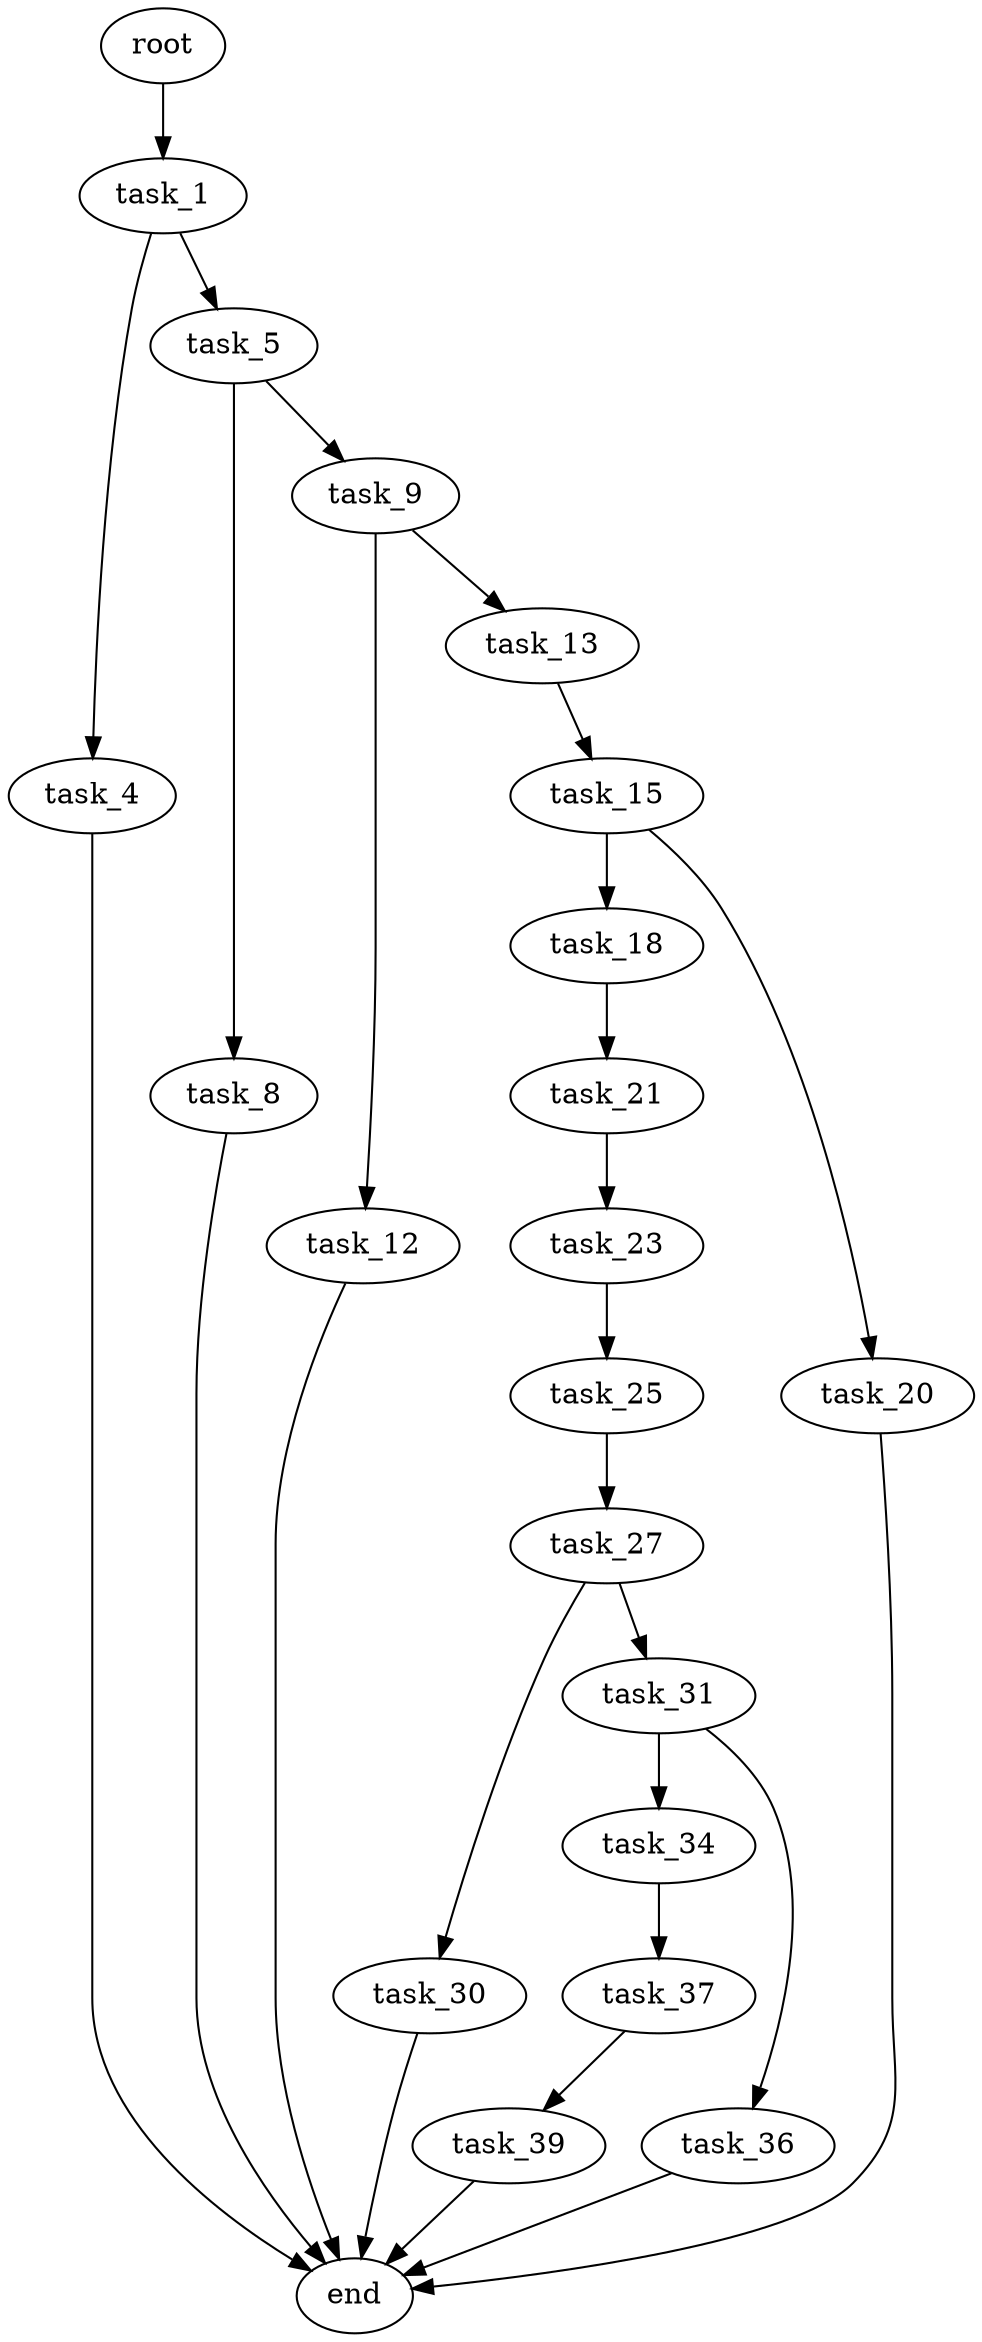 digraph G {
  root [size="0.000000"];
  task_1 [size="222404144419.000000"];
  task_4 [size="782757789696.000000"];
  task_5 [size="8589934592.000000"];
  task_8 [size="819256191652.000000"];
  task_9 [size="8589934592.000000"];
  task_12 [size="2261012542.000000"];
  task_13 [size="231928233984.000000"];
  task_15 [size="134217728000.000000"];
  task_18 [size="1073741824000.000000"];
  task_20 [size="861219974135.000000"];
  task_21 [size="22209025528.000000"];
  task_23 [size="368293445632.000000"];
  task_25 [size="231928233984.000000"];
  task_27 [size="642100836861.000000"];
  task_30 [size="549755813888.000000"];
  task_31 [size="368293445632.000000"];
  task_34 [size="206728988629.000000"];
  task_36 [size="32742544197.000000"];
  task_37 [size="15108774325.000000"];
  task_39 [size="134217728000.000000"];
  end [size="0.000000"];

  root -> task_1 [size="1.000000"];
  task_1 -> task_4 [size="536870912.000000"];
  task_1 -> task_5 [size="536870912.000000"];
  task_4 -> end [size="1.000000"];
  task_5 -> task_8 [size="33554432.000000"];
  task_5 -> task_9 [size="33554432.000000"];
  task_8 -> end [size="1.000000"];
  task_9 -> task_12 [size="33554432.000000"];
  task_9 -> task_13 [size="33554432.000000"];
  task_12 -> end [size="1.000000"];
  task_13 -> task_15 [size="301989888.000000"];
  task_15 -> task_18 [size="209715200.000000"];
  task_15 -> task_20 [size="209715200.000000"];
  task_18 -> task_21 [size="838860800.000000"];
  task_20 -> end [size="1.000000"];
  task_21 -> task_23 [size="411041792.000000"];
  task_23 -> task_25 [size="411041792.000000"];
  task_25 -> task_27 [size="301989888.000000"];
  task_27 -> task_30 [size="411041792.000000"];
  task_27 -> task_31 [size="411041792.000000"];
  task_30 -> end [size="1.000000"];
  task_31 -> task_34 [size="411041792.000000"];
  task_31 -> task_36 [size="411041792.000000"];
  task_34 -> task_37 [size="838860800.000000"];
  task_36 -> end [size="1.000000"];
  task_37 -> task_39 [size="33554432.000000"];
  task_39 -> end [size="1.000000"];
}
